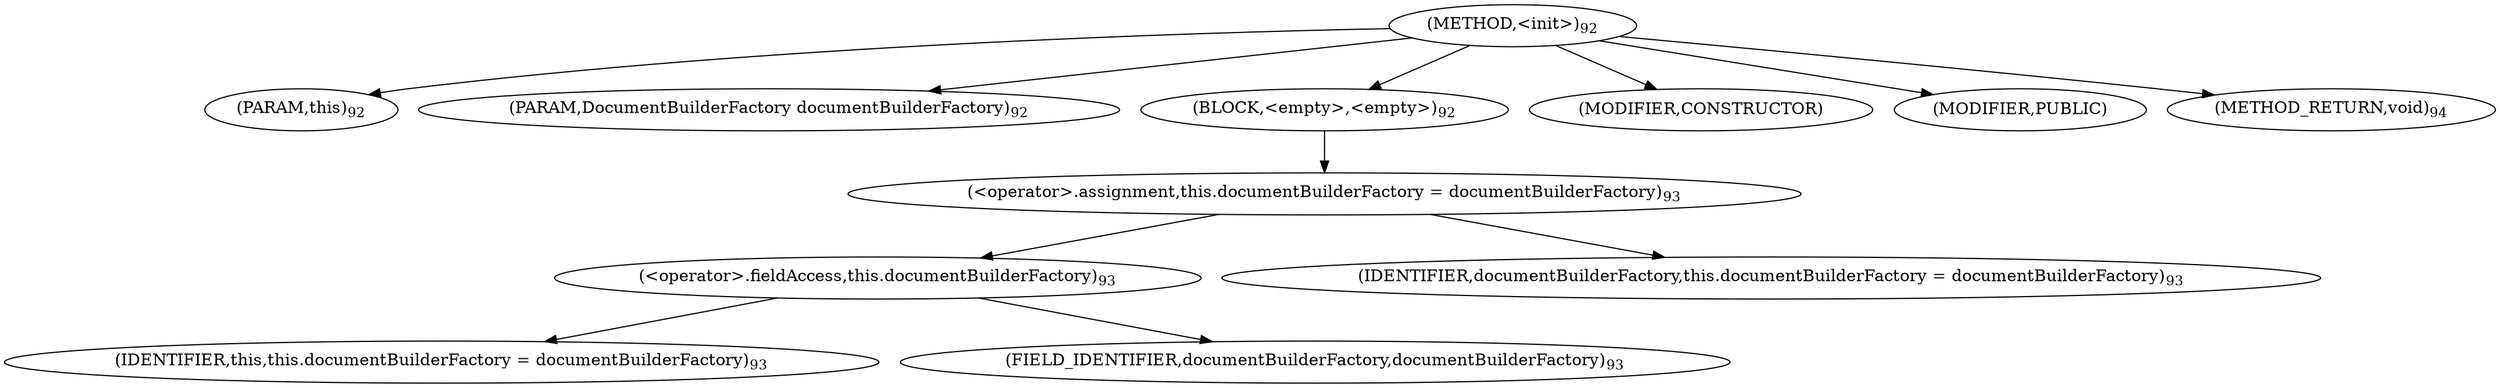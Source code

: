 digraph "&lt;init&gt;" {  
"163" [label = <(METHOD,&lt;init&gt;)<SUB>92</SUB>> ]
"4" [label = <(PARAM,this)<SUB>92</SUB>> ]
"164" [label = <(PARAM,DocumentBuilderFactory documentBuilderFactory)<SUB>92</SUB>> ]
"165" [label = <(BLOCK,&lt;empty&gt;,&lt;empty&gt;)<SUB>92</SUB>> ]
"166" [label = <(&lt;operator&gt;.assignment,this.documentBuilderFactory = documentBuilderFactory)<SUB>93</SUB>> ]
"167" [label = <(&lt;operator&gt;.fieldAccess,this.documentBuilderFactory)<SUB>93</SUB>> ]
"3" [label = <(IDENTIFIER,this,this.documentBuilderFactory = documentBuilderFactory)<SUB>93</SUB>> ]
"168" [label = <(FIELD_IDENTIFIER,documentBuilderFactory,documentBuilderFactory)<SUB>93</SUB>> ]
"169" [label = <(IDENTIFIER,documentBuilderFactory,this.documentBuilderFactory = documentBuilderFactory)<SUB>93</SUB>> ]
"170" [label = <(MODIFIER,CONSTRUCTOR)> ]
"171" [label = <(MODIFIER,PUBLIC)> ]
"172" [label = <(METHOD_RETURN,void)<SUB>94</SUB>> ]
  "163" -> "4" 
  "163" -> "164" 
  "163" -> "165" 
  "163" -> "170" 
  "163" -> "171" 
  "163" -> "172" 
  "165" -> "166" 
  "166" -> "167" 
  "166" -> "169" 
  "167" -> "3" 
  "167" -> "168" 
}
